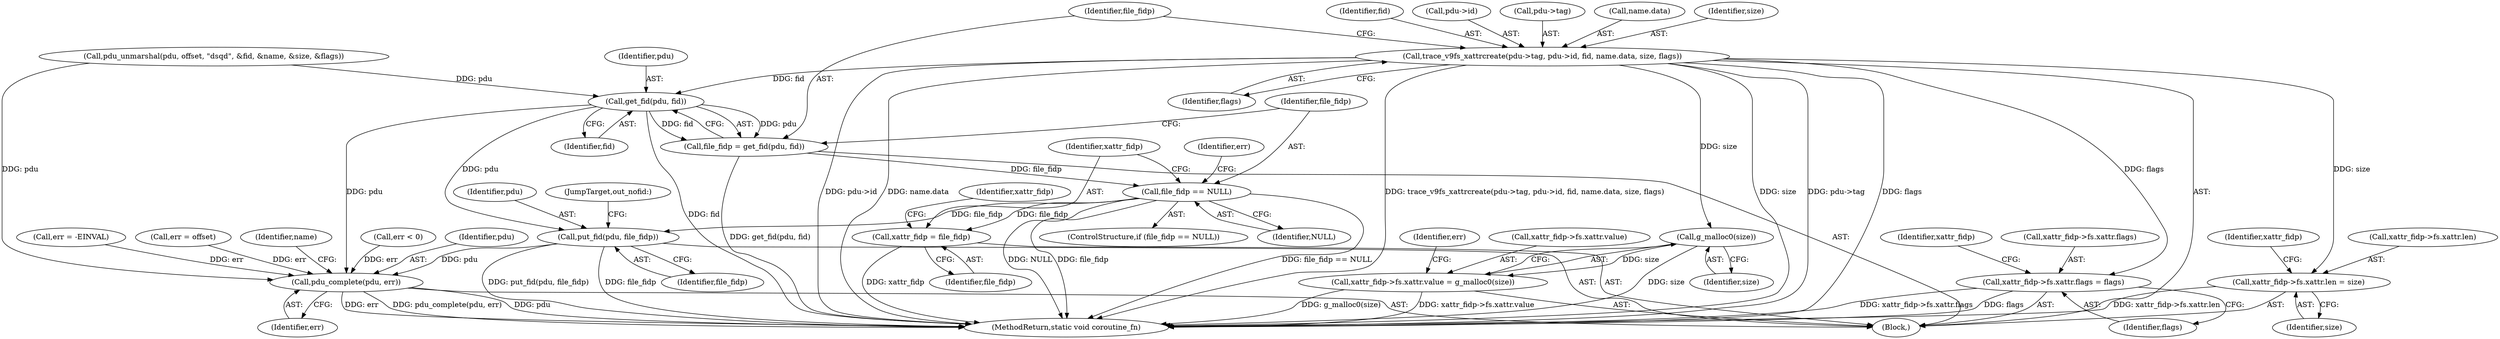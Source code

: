 digraph "0_qemu_eb687602853b4ae656e9236ee4222609f3a6887d@API" {
"1000145" [label="(Call,trace_v9fs_xattrcreate(pdu->tag, pdu->id, fid, name.data, size, flags))"];
"1000160" [label="(Call,get_fid(pdu, fid))"];
"1000158" [label="(Call,file_fidp = get_fid(pdu, fid))"];
"1000164" [label="(Call,file_fidp == NULL)"];
"1000173" [label="(Call,xattr_fidp = file_fidp)"];
"1000241" [label="(Call,put_fid(pdu, file_fidp))"];
"1000245" [label="(Call,pdu_complete(pdu, err))"];
"1000190" [label="(Call,xattr_fidp->fs.xattr.len = size)"];
"1000199" [label="(Call,xattr_fidp->fs.xattr.flags = flags)"];
"1000236" [label="(Call,g_malloc0(size))"];
"1000228" [label="(Call,xattr_fidp->fs.xattr.value = g_malloc0(size))"];
"1000247" [label="(Identifier,err)"];
"1000244" [label="(JumpTarget,out_nofid:)"];
"1000199" [label="(Call,xattr_fidp->fs.xattr.flags = flags)"];
"1000145" [label="(Call,trace_v9fs_xattrcreate(pdu->tag, pdu->id, fid, name.data, size, flags))"];
"1000163" [label="(ControlStructure,if (file_fidp == NULL))"];
"1000243" [label="(Identifier,file_fidp)"];
"1000157" [label="(Identifier,flags)"];
"1000242" [label="(Identifier,pdu)"];
"1000237" [label="(Identifier,size)"];
"1000251" [label="(MethodReturn,static void coroutine_fn)"];
"1000166" [label="(Identifier,NULL)"];
"1000127" [label="(Call,pdu_unmarshal(pdu, offset, \"dsqd\", &fid, &name, &size, &flags))"];
"1000174" [label="(Identifier,xattr_fidp)"];
"1000236" [label="(Call,g_malloc0(size))"];
"1000213" [label="(Identifier,xattr_fidp)"];
"1000178" [label="(Identifier,xattr_fidp)"];
"1000207" [label="(Identifier,flags)"];
"1000173" [label="(Call,xattr_fidp = file_fidp)"];
"1000191" [label="(Call,xattr_fidp->fs.xattr.len)"];
"1000190" [label="(Call,xattr_fidp->fs.xattr.len = size)"];
"1000156" [label="(Identifier,size)"];
"1000168" [label="(Call,err = -EINVAL)"];
"1000152" [label="(Identifier,fid)"];
"1000241" [label="(Call,put_fid(pdu, file_fidp))"];
"1000200" [label="(Call,xattr_fidp->fs.xattr.flags)"];
"1000159" [label="(Identifier,file_fidp)"];
"1000165" [label="(Identifier,file_fidp)"];
"1000149" [label="(Call,pdu->id)"];
"1000246" [label="(Identifier,pdu)"];
"1000175" [label="(Identifier,file_fidp)"];
"1000238" [label="(Call,err = offset)"];
"1000198" [label="(Identifier,size)"];
"1000161" [label="(Identifier,pdu)"];
"1000239" [label="(Identifier,err)"];
"1000158" [label="(Call,file_fidp = get_fid(pdu, fid))"];
"1000228" [label="(Call,xattr_fidp->fs.xattr.value = g_malloc0(size))"];
"1000203" [label="(Identifier,xattr_fidp)"];
"1000245" [label="(Call,pdu_complete(pdu, err))"];
"1000250" [label="(Identifier,name)"];
"1000169" [label="(Identifier,err)"];
"1000103" [label="(Block,)"];
"1000160" [label="(Call,get_fid(pdu, fid))"];
"1000162" [label="(Identifier,fid)"];
"1000164" [label="(Call,file_fidp == NULL)"];
"1000146" [label="(Call,pdu->tag)"];
"1000229" [label="(Call,xattr_fidp->fs.xattr.value)"];
"1000153" [label="(Call,name.data)"];
"1000140" [label="(Call,err < 0)"];
"1000145" -> "1000103"  [label="AST: "];
"1000145" -> "1000157"  [label="CFG: "];
"1000146" -> "1000145"  [label="AST: "];
"1000149" -> "1000145"  [label="AST: "];
"1000152" -> "1000145"  [label="AST: "];
"1000153" -> "1000145"  [label="AST: "];
"1000156" -> "1000145"  [label="AST: "];
"1000157" -> "1000145"  [label="AST: "];
"1000159" -> "1000145"  [label="CFG: "];
"1000145" -> "1000251"  [label="DDG: size"];
"1000145" -> "1000251"  [label="DDG: flags"];
"1000145" -> "1000251"  [label="DDG: pdu->id"];
"1000145" -> "1000251"  [label="DDG: name.data"];
"1000145" -> "1000251"  [label="DDG: trace_v9fs_xattrcreate(pdu->tag, pdu->id, fid, name.data, size, flags)"];
"1000145" -> "1000251"  [label="DDG: pdu->tag"];
"1000145" -> "1000160"  [label="DDG: fid"];
"1000145" -> "1000190"  [label="DDG: size"];
"1000145" -> "1000199"  [label="DDG: flags"];
"1000145" -> "1000236"  [label="DDG: size"];
"1000160" -> "1000158"  [label="AST: "];
"1000160" -> "1000162"  [label="CFG: "];
"1000161" -> "1000160"  [label="AST: "];
"1000162" -> "1000160"  [label="AST: "];
"1000158" -> "1000160"  [label="CFG: "];
"1000160" -> "1000251"  [label="DDG: fid"];
"1000160" -> "1000158"  [label="DDG: pdu"];
"1000160" -> "1000158"  [label="DDG: fid"];
"1000127" -> "1000160"  [label="DDG: pdu"];
"1000160" -> "1000241"  [label="DDG: pdu"];
"1000160" -> "1000245"  [label="DDG: pdu"];
"1000158" -> "1000103"  [label="AST: "];
"1000159" -> "1000158"  [label="AST: "];
"1000165" -> "1000158"  [label="CFG: "];
"1000158" -> "1000251"  [label="DDG: get_fid(pdu, fid)"];
"1000158" -> "1000164"  [label="DDG: file_fidp"];
"1000164" -> "1000163"  [label="AST: "];
"1000164" -> "1000166"  [label="CFG: "];
"1000165" -> "1000164"  [label="AST: "];
"1000166" -> "1000164"  [label="AST: "];
"1000169" -> "1000164"  [label="CFG: "];
"1000174" -> "1000164"  [label="CFG: "];
"1000164" -> "1000251"  [label="DDG: file_fidp == NULL"];
"1000164" -> "1000251"  [label="DDG: NULL"];
"1000164" -> "1000251"  [label="DDG: file_fidp"];
"1000164" -> "1000173"  [label="DDG: file_fidp"];
"1000164" -> "1000241"  [label="DDG: file_fidp"];
"1000173" -> "1000103"  [label="AST: "];
"1000173" -> "1000175"  [label="CFG: "];
"1000174" -> "1000173"  [label="AST: "];
"1000175" -> "1000173"  [label="AST: "];
"1000178" -> "1000173"  [label="CFG: "];
"1000173" -> "1000251"  [label="DDG: xattr_fidp"];
"1000241" -> "1000103"  [label="AST: "];
"1000241" -> "1000243"  [label="CFG: "];
"1000242" -> "1000241"  [label="AST: "];
"1000243" -> "1000241"  [label="AST: "];
"1000244" -> "1000241"  [label="CFG: "];
"1000241" -> "1000251"  [label="DDG: put_fid(pdu, file_fidp)"];
"1000241" -> "1000251"  [label="DDG: file_fidp"];
"1000241" -> "1000245"  [label="DDG: pdu"];
"1000245" -> "1000103"  [label="AST: "];
"1000245" -> "1000247"  [label="CFG: "];
"1000246" -> "1000245"  [label="AST: "];
"1000247" -> "1000245"  [label="AST: "];
"1000250" -> "1000245"  [label="CFG: "];
"1000245" -> "1000251"  [label="DDG: pdu_complete(pdu, err)"];
"1000245" -> "1000251"  [label="DDG: pdu"];
"1000245" -> "1000251"  [label="DDG: err"];
"1000127" -> "1000245"  [label="DDG: pdu"];
"1000238" -> "1000245"  [label="DDG: err"];
"1000168" -> "1000245"  [label="DDG: err"];
"1000140" -> "1000245"  [label="DDG: err"];
"1000190" -> "1000103"  [label="AST: "];
"1000190" -> "1000198"  [label="CFG: "];
"1000191" -> "1000190"  [label="AST: "];
"1000198" -> "1000190"  [label="AST: "];
"1000203" -> "1000190"  [label="CFG: "];
"1000190" -> "1000251"  [label="DDG: xattr_fidp->fs.xattr.len"];
"1000199" -> "1000103"  [label="AST: "];
"1000199" -> "1000207"  [label="CFG: "];
"1000200" -> "1000199"  [label="AST: "];
"1000207" -> "1000199"  [label="AST: "];
"1000213" -> "1000199"  [label="CFG: "];
"1000199" -> "1000251"  [label="DDG: xattr_fidp->fs.xattr.flags"];
"1000199" -> "1000251"  [label="DDG: flags"];
"1000236" -> "1000228"  [label="AST: "];
"1000236" -> "1000237"  [label="CFG: "];
"1000237" -> "1000236"  [label="AST: "];
"1000228" -> "1000236"  [label="CFG: "];
"1000236" -> "1000251"  [label="DDG: size"];
"1000236" -> "1000228"  [label="DDG: size"];
"1000228" -> "1000103"  [label="AST: "];
"1000229" -> "1000228"  [label="AST: "];
"1000239" -> "1000228"  [label="CFG: "];
"1000228" -> "1000251"  [label="DDG: g_malloc0(size)"];
"1000228" -> "1000251"  [label="DDG: xattr_fidp->fs.xattr.value"];
}
